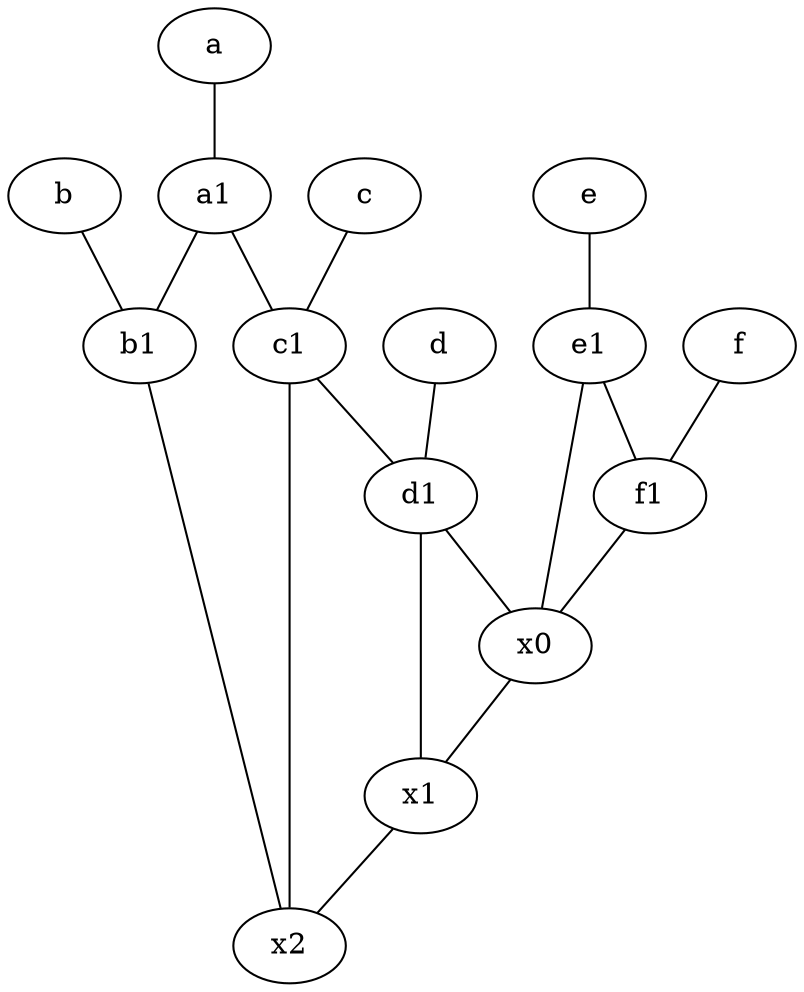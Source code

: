 graph {
	node [labelfontsize=50]
	d1 [labelfontsize=50 pos="3,5!"]
	b [labelfontsize=50 pos="10,4!"]
	f [labelfontsize=50 pos="3,9!"]
	a [labelfontsize=50 pos="8,2!"]
	a1 [labelfontsize=50 pos="8,3!"]
	f1 [labelfontsize=50 pos="3,8!"]
	c1 [labelfontsize=50 pos="4.5,3!"]
	x1 [labelfontsize=50]
	c [labelfontsize=50 pos="4.5,2!"]
	x0 [labelfontsize=50]
	x2 [labelfontsize=50]
	b1 [labelfontsize=50 pos="9,4!"]
	e1 [labelfontsize=50 pos="7,7!"]
	d [labelfontsize=50 pos="2,5!"]
	e [labelfontsize=50 pos="7,9!"]
	f -- f1
	e -- e1
	d1 -- x0
	a -- a1
	b -- b1
	d1 -- x1
	x1 -- x2
	d -- d1
	b1 -- x2
	a1 -- b1
	f1 -- x0
	a1 -- c1
	c -- c1
	e1 -- f1
	x0 -- x1
	c1 -- x2
	c1 -- d1
	e1 -- x0
}
